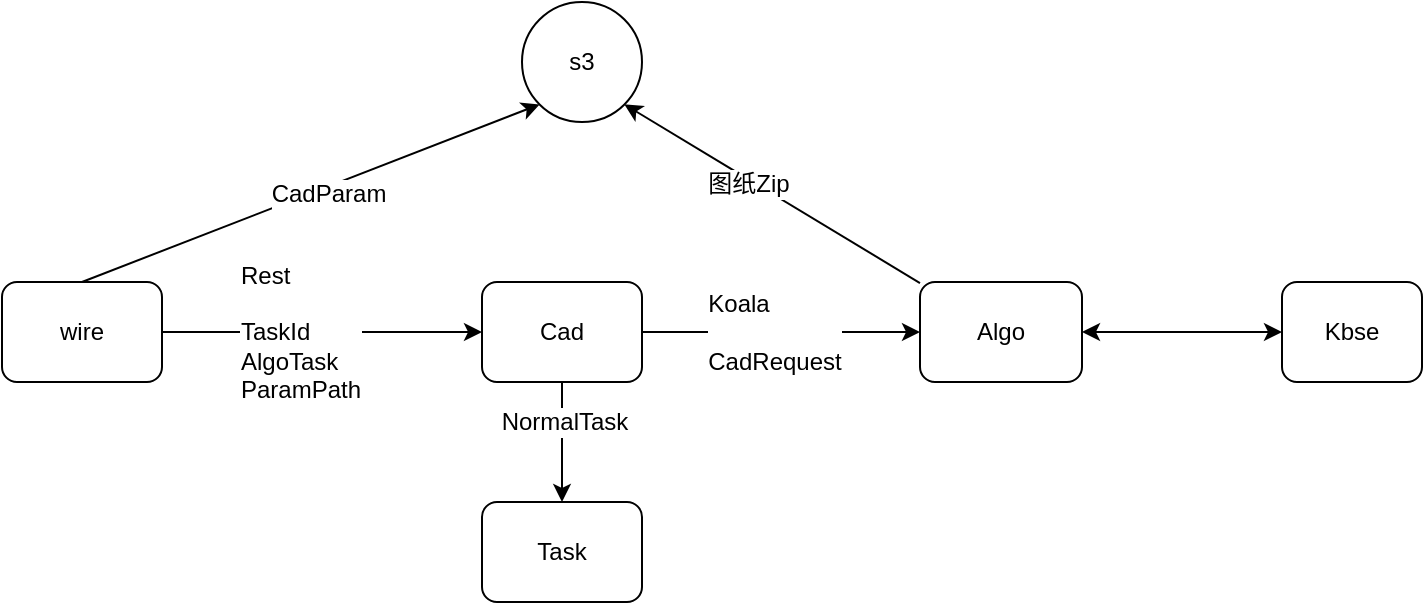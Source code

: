 <mxfile version="10.6.5" type="github"><diagram id="ypz6Xuimb1jiScspZ5qe" name="Page-1"><mxGraphModel dx="842" dy="459" grid="1" gridSize="10" guides="1" tooltips="1" connect="1" arrows="1" fold="1" page="1" pageScale="1" pageWidth="827" pageHeight="1169" math="0" shadow="0"><root><mxCell id="0"/><mxCell id="1" parent="0"/><mxCell id="9JtC0aN5NskKyF0652P6-9" value="" style="rounded=0;orthogonalLoop=1;jettySize=auto;html=1;entryX=0;entryY=0.5;entryDx=0;entryDy=0;" edge="1" parent="1" source="9JtC0aN5NskKyF0652P6-1" target="9JtC0aN5NskKyF0652P6-5"><mxGeometry relative="1" as="geometry"><mxPoint x="250" y="150" as="targetPoint"/></mxGeometry></mxCell><mxCell id="9JtC0aN5NskKyF0652P6-24" value="&lt;div style=&quot;text-align: left&quot;&gt;Rest&lt;/div&gt;&lt;div style=&quot;text-align: left&quot;&gt;&lt;br&gt;&lt;/div&gt;&lt;div style=&quot;text-align: left&quot;&gt;TaskId&lt;/div&gt;&lt;div style=&quot;text-align: left&quot;&gt;AlgoTask&lt;/div&gt;&lt;div style=&quot;text-align: left&quot;&gt;ParamPath&lt;/div&gt;" style="text;html=1;resizable=0;points=[];align=center;verticalAlign=middle;labelBackgroundColor=#ffffff;" vertex="1" connectable="0" parent="9JtC0aN5NskKyF0652P6-9"><mxGeometry x="-0.343" y="2" relative="1" as="geometry"><mxPoint x="16" y="2" as="offset"/></mxGeometry></mxCell><mxCell id="9JtC0aN5NskKyF0652P6-22" style="rounded=0;orthogonalLoop=1;jettySize=auto;html=1;exitX=0.5;exitY=0;exitDx=0;exitDy=0;entryX=0;entryY=1;entryDx=0;entryDy=0;" edge="1" parent="1" source="9JtC0aN5NskKyF0652P6-1" target="9JtC0aN5NskKyF0652P6-21"><mxGeometry relative="1" as="geometry"/></mxCell><mxCell id="9JtC0aN5NskKyF0652P6-23" value="CadParam" style="text;html=1;resizable=0;points=[];align=center;verticalAlign=middle;labelBackgroundColor=#ffffff;" vertex="1" connectable="0" parent="9JtC0aN5NskKyF0652P6-22"><mxGeometry x="0.061" y="-3" relative="1" as="geometry"><mxPoint as="offset"/></mxGeometry></mxCell><mxCell id="9JtC0aN5NskKyF0652P6-1" value="wire" style="rounded=1;whiteSpace=wrap;html=1;" vertex="1" parent="1"><mxGeometry x="10" y="260" width="80" height="50" as="geometry"/></mxCell><mxCell id="9JtC0aN5NskKyF0652P6-16" value="" style="edgeStyle=none;rounded=0;orthogonalLoop=1;jettySize=auto;html=1;" edge="1" parent="1" source="9JtC0aN5NskKyF0652P6-5" target="9JtC0aN5NskKyF0652P6-15"><mxGeometry relative="1" as="geometry"/></mxCell><mxCell id="9JtC0aN5NskKyF0652P6-20" value="&lt;div style=&quot;text-align: left&quot;&gt;Koala&lt;/div&gt;&lt;span&gt;&lt;div style=&quot;text-align: left&quot;&gt;&lt;br&gt;&lt;/div&gt;&lt;/span&gt;&lt;span&gt;&lt;div style=&quot;text-align: left&quot;&gt;CadRequest&lt;/div&gt;&lt;/span&gt;" style="text;html=1;resizable=0;points=[];align=center;verticalAlign=middle;labelBackgroundColor=#ffffff;" vertex="1" connectable="0" parent="9JtC0aN5NskKyF0652P6-16"><mxGeometry x="0.335" y="2" relative="1" as="geometry"><mxPoint x="-27" y="2" as="offset"/></mxGeometry></mxCell><mxCell id="9JtC0aN5NskKyF0652P6-38" value="" style="edgeStyle=none;rounded=0;orthogonalLoop=1;jettySize=auto;html=1;startArrow=none;startFill=0;" edge="1" parent="1" source="9JtC0aN5NskKyF0652P6-5" target="9JtC0aN5NskKyF0652P6-37"><mxGeometry relative="1" as="geometry"/></mxCell><mxCell id="9JtC0aN5NskKyF0652P6-39" value="NormalTask" style="text;html=1;resizable=0;points=[];align=center;verticalAlign=middle;labelBackgroundColor=#ffffff;" vertex="1" connectable="0" parent="9JtC0aN5NskKyF0652P6-38"><mxGeometry x="-0.344" y="1" relative="1" as="geometry"><mxPoint as="offset"/></mxGeometry></mxCell><mxCell id="9JtC0aN5NskKyF0652P6-5" value="Cad" style="rounded=1;whiteSpace=wrap;html=1;" vertex="1" parent="1"><mxGeometry x="250" y="260" width="80" height="50" as="geometry"/></mxCell><mxCell id="9JtC0aN5NskKyF0652P6-18" value="" style="edgeStyle=none;rounded=0;orthogonalLoop=1;jettySize=auto;html=1;startArrow=classic;startFill=1;" edge="1" parent="1" source="9JtC0aN5NskKyF0652P6-15" target="9JtC0aN5NskKyF0652P6-17"><mxGeometry relative="1" as="geometry"/></mxCell><mxCell id="9JtC0aN5NskKyF0652P6-35" value="" style="edgeStyle=none;rounded=0;orthogonalLoop=1;jettySize=auto;html=1;entryX=1;entryY=1;entryDx=0;entryDy=0;" edge="1" parent="1" source="9JtC0aN5NskKyF0652P6-15" target="9JtC0aN5NskKyF0652P6-21"><mxGeometry relative="1" as="geometry"><mxPoint x="509.5" y="180" as="targetPoint"/></mxGeometry></mxCell><mxCell id="9JtC0aN5NskKyF0652P6-36" value="图纸Zip&lt;br&gt;" style="text;html=1;resizable=0;points=[];align=center;verticalAlign=middle;labelBackgroundColor=#ffffff;" vertex="1" connectable="0" parent="9JtC0aN5NskKyF0652P6-35"><mxGeometry x="0.149" y="2" relative="1" as="geometry"><mxPoint as="offset"/></mxGeometry></mxCell><mxCell id="9JtC0aN5NskKyF0652P6-15" value="Algo" style="rounded=1;whiteSpace=wrap;html=1;" vertex="1" parent="1"><mxGeometry x="469" y="260" width="81" height="50" as="geometry"/></mxCell><mxCell id="9JtC0aN5NskKyF0652P6-17" value="Kbse" style="rounded=1;whiteSpace=wrap;html=1;" vertex="1" parent="1"><mxGeometry x="650" y="260" width="70" height="50" as="geometry"/></mxCell><mxCell id="9JtC0aN5NskKyF0652P6-21" value="s3" style="ellipse;whiteSpace=wrap;html=1;aspect=fixed;" vertex="1" parent="1"><mxGeometry x="270" y="120" width="60" height="60" as="geometry"/></mxCell><mxCell id="9JtC0aN5NskKyF0652P6-25" value="&lt;div style=&quot;text-align: left&quot;&gt;&lt;br&gt;&lt;/div&gt;" style="text;html=1;resizable=0;points=[];align=center;verticalAlign=middle;labelBackgroundColor=#ffffff;" vertex="1" connectable="0" parent="1"><mxGeometry x="140" y="320" as="geometry"><mxPoint x="16" y="2" as="offset"/></mxGeometry></mxCell><mxCell id="9JtC0aN5NskKyF0652P6-37" value="Task" style="rounded=1;whiteSpace=wrap;html=1;" vertex="1" parent="1"><mxGeometry x="250" y="370" width="80" height="50" as="geometry"/></mxCell></root></mxGraphModel></diagram></mxfile>